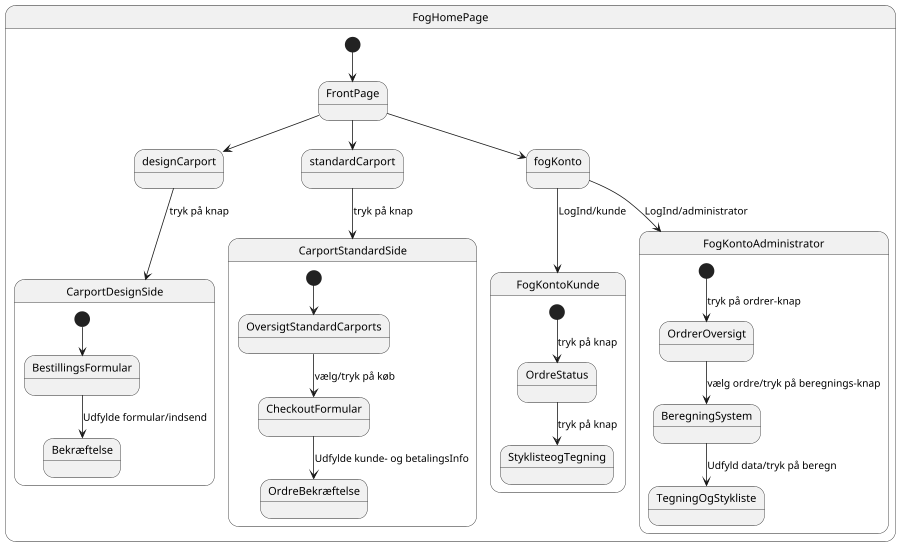 @startuml

scale 900 width



state FogHomePage {

[*] --> FrontPage
  FrontPage --> designCarport
  FrontPage --> standardCarport
  FrontPage --> fogKonto





  state CarportDesignSide{
  designCarport --> CarportDesignSide : tryk på knap
  [*]--> BestillingsFormular
  BestillingsFormular--> Bekræftelse : Udfylde formular/indsend
  }

  state CarportStandardSide {
  standardCarport --> CarportStandardSide : tryk på knap
  [*]--> OversigtStandardCarports
  OversigtStandardCarports--> CheckoutFormular : vælg/tryk på køb
  CheckoutFormular --> OrdreBekræftelse:Udfylde kunde- og betalingsInfo

}

  fogKonto --> FogKontoKunde : LogInd/kunde
  fogKonto --> FogKontoAdministrator : LogInd/administrator



}

state FogKontoAdministrator {
[*]-->OrdrerOversigt: tryk på ordrer-knap
OrdrerOversigt-->BeregningSystem :vælg ordre/tryk på beregnings-knap
BeregningSystem-->TegningOgStykliste :Udfyld data/tryk på beregn

}

state FogKontoKunde {


[*]-->OrdreStatus :tryk på knap
OrdreStatus-->StyklisteogTegning :tryk på knap

}

@enduml
